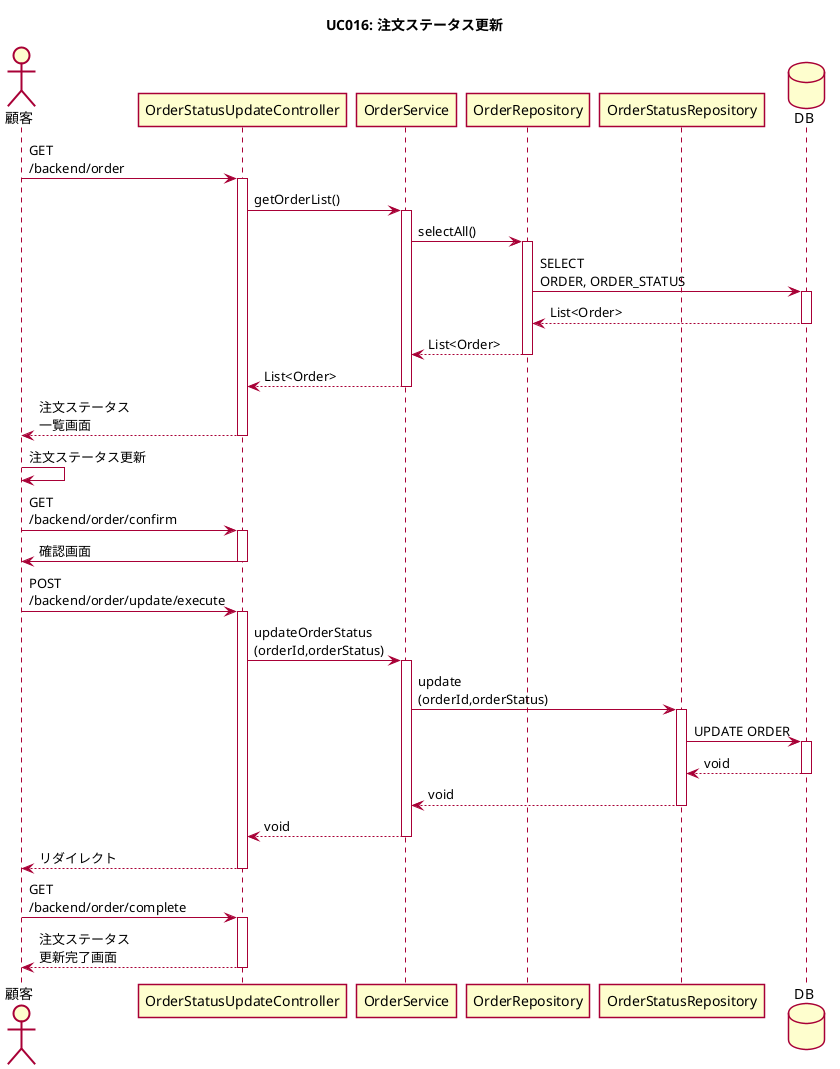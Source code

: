 @startuml
skin rose
skinparam shadowing false
title UC016: 注文ステータス更新

actor "顧客" as u
participant "OrderStatusUpdateController" as c
participant "OrderService" as s
participant "OrderRepository" as r1
participant "OrderStatusRepository" as r2
database "DB" as db

u -> c++ : GET\n/backend/order
c -> s++ : getOrderList()
s -> r1++ : selectAll()
r1 -> db++ : SELECT\nORDER, ORDER_STATUS
db --> r1-- : List<Order>
r1 --> s-- : List<Order>
s --> c-- : List<Order>
c --> u-- : 注文ステータス\n一覧画面

u -> u : 注文ステータス更新

u -> c++ : GET\n/backend/order/confirm
c -> u-- : 確認画面

u -> c++ : POST\n/backend/order/update/execute
c -> s++ : updateOrderStatus\n(orderId,orderStatus)
s -> r2++ : update\n(orderId,orderStatus)
r2 -> db++ : UPDATE ORDER
db --> r2-- : void
r2 --> s-- : void
s --> c-- : void
c --> u-- : リダイレクト
u -> c++ : GET\n/backend/order/complete
c --> u-- : 注文ステータス\n更新完了画面
@enduml
